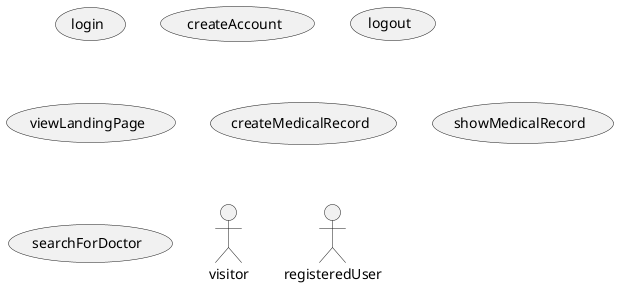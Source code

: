 @startuml contextualLevelOne

usecase login
usecase createAccount
usecase logout
usecase viewLandingPage
usecase createMedicalRecord
usecase showMedicalRecord
usecase searchForDoctor

actor visitor
actor registeredUser

@enduml
